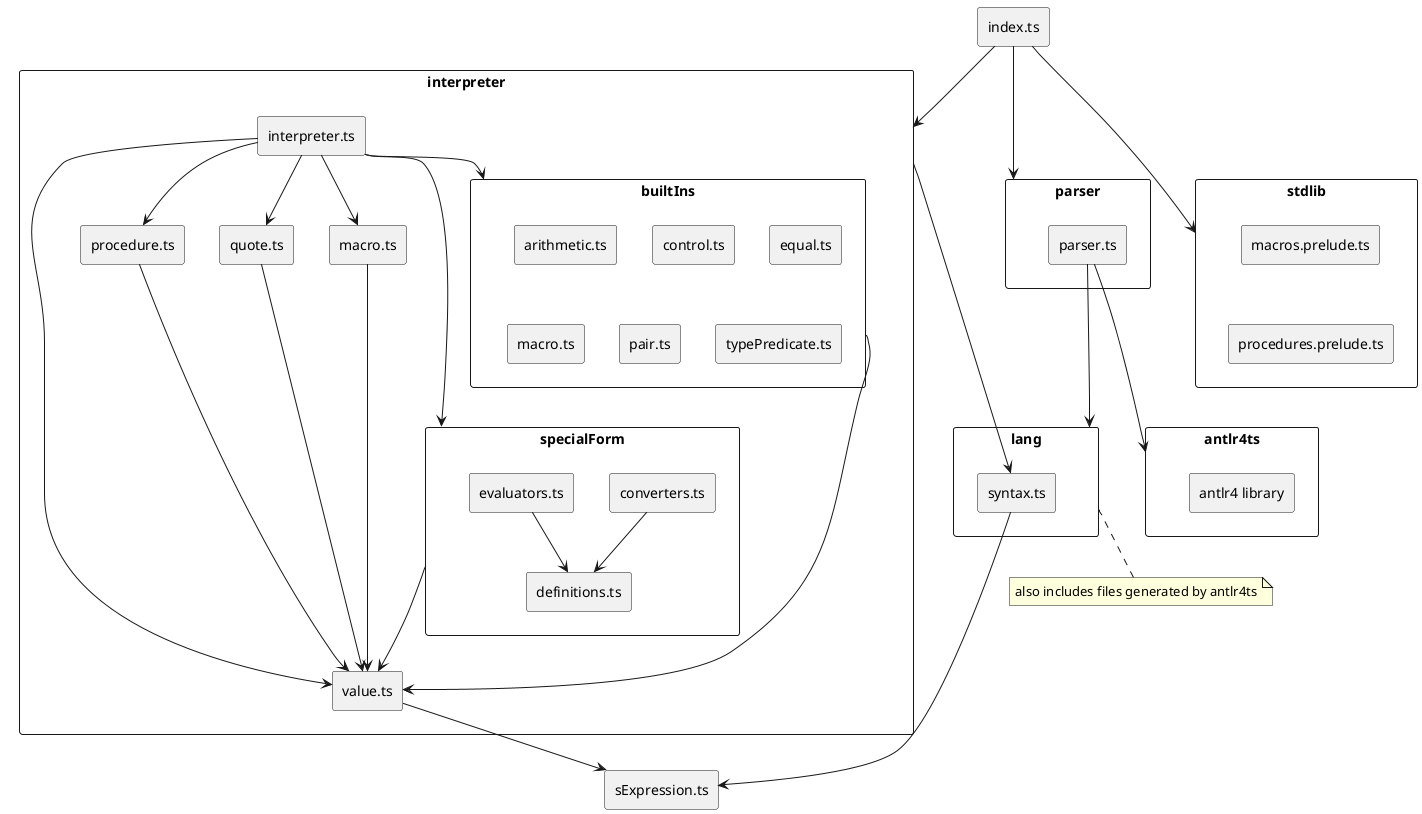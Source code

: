@startuml
skinparam BackgroundColor transparent
skinparam componentStyle rectangle

[sExpression.ts]

component lang {
    [syntax.ts] --> [sExpression.ts]
}
note bottom of lang : also includes files generated by antlr4ts

component antlr4ts {
    [antlr4 library]
}

component parser {
    [parser.ts] ---> lang
    [parser.ts] ---> antlr4ts
}

component interpreter {
    component specialForm {
        [definitions.ts]
        [converters.ts] --> [definitions.ts]
        [evaluators.ts] --> [definitions.ts]
    }
    component builtIns {
        [arithmetic.ts]
        [control.ts]
        [equal.ts]
        [macro.ts] as builtMacro
        [pair.ts]
        [typePredicate.ts]
    }
    builtIns -[hidden]--> specialForm

    [value.ts] --> [sExpression.ts]
    [interpreter.ts] --> [procedure.ts]
    [interpreter.ts] --> [quote.ts]
    [macro.ts]
    [interpreter.ts] --> [macro.ts]

    [interpreter.ts] --> specialForm
    [interpreter.ts] --> builtIns

    specialForm ---> [value.ts]
    builtIns ---> [value.ts]
    [interpreter.ts] ---> [value.ts]
    [macro.ts] ---> [value.ts]
    [procedure.ts] ---> [value.ts]
    [quote.ts] ---> [value.ts]
}

interpreter --> [syntax.ts]

component stdlib {
    [macros.prelude.ts] -[hidden]-> [procedures.prelude.ts]
}

[index.ts] ---> parser
[index.ts] --> interpreter
[index.ts] ---> stdlib
@enduml
